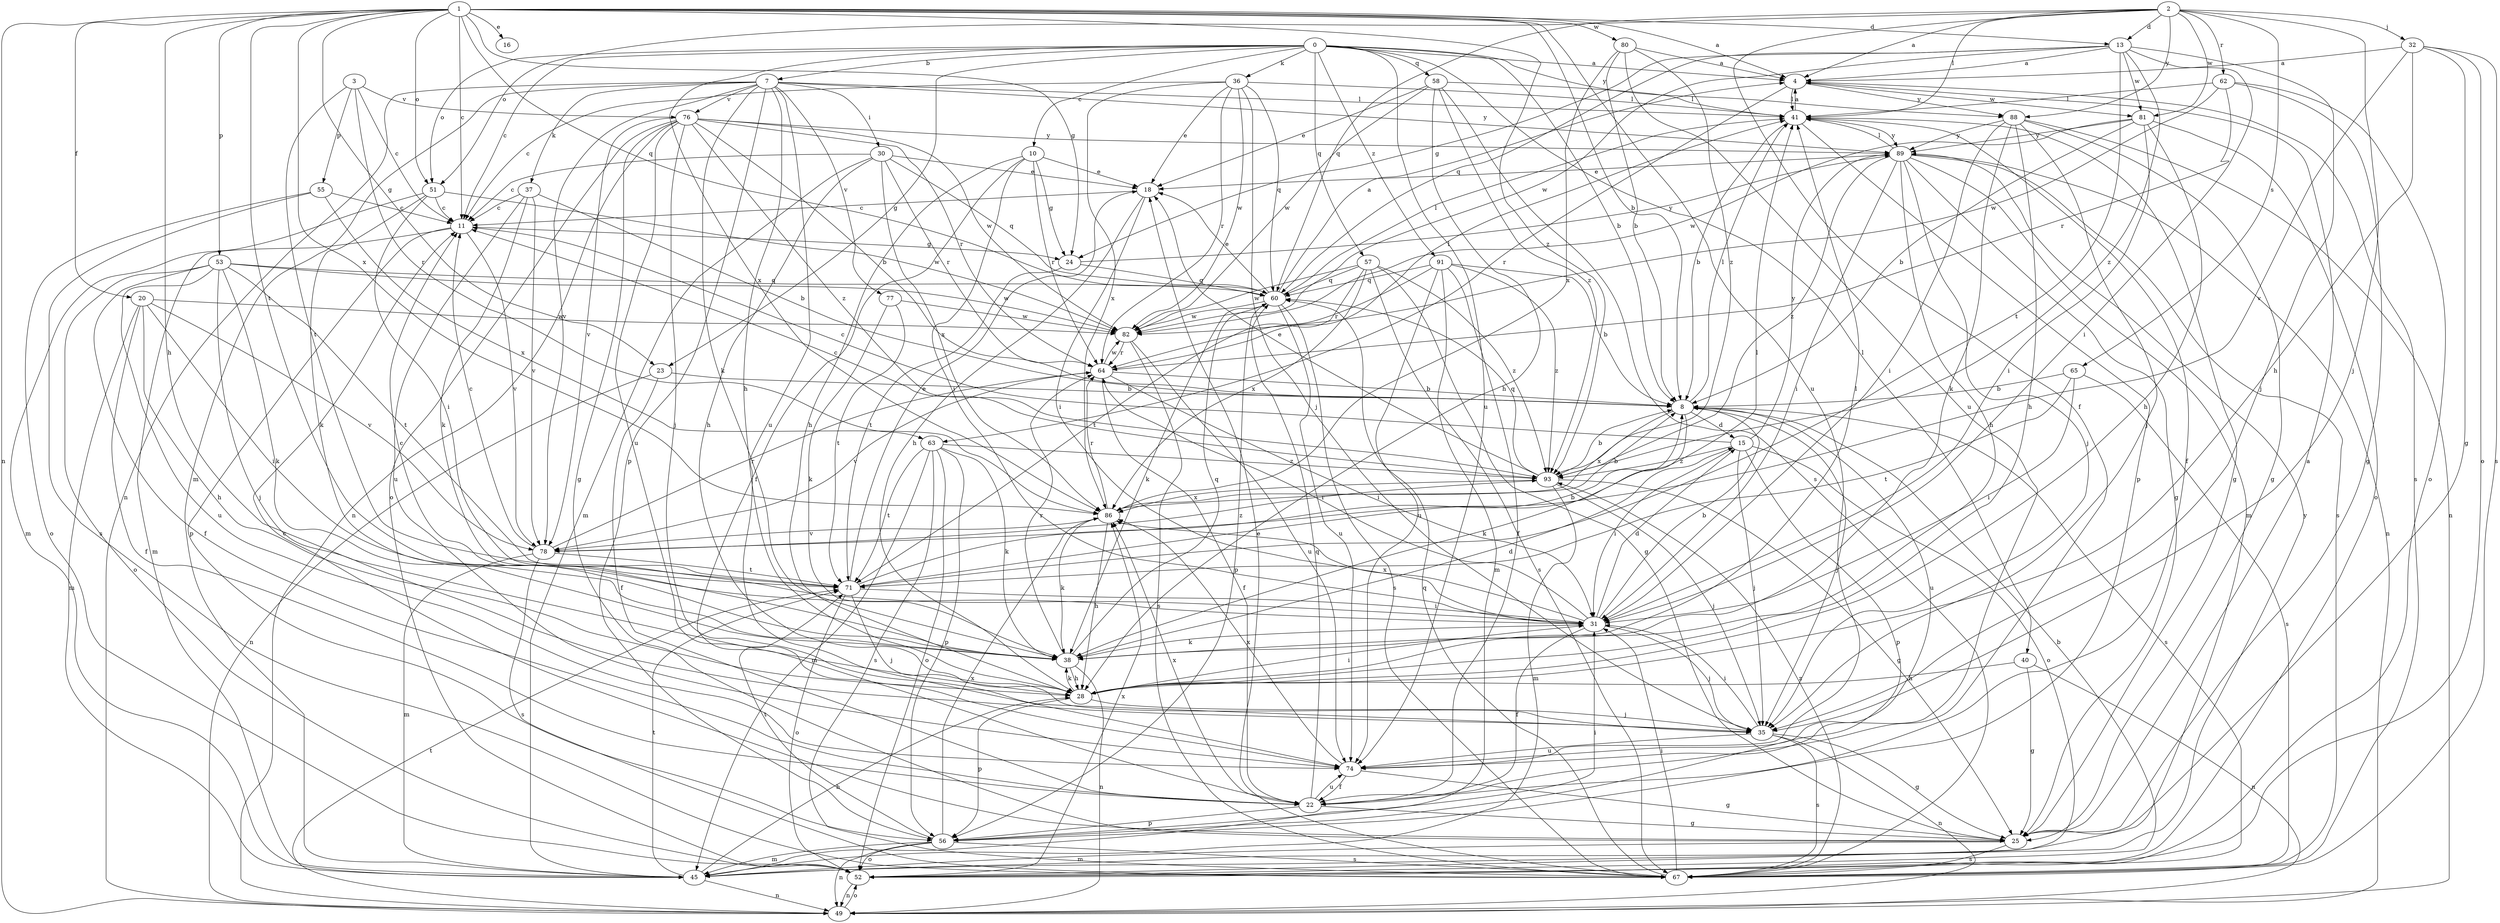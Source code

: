 strict digraph  {
0;
1;
2;
3;
4;
7;
8;
10;
11;
13;
15;
16;
18;
20;
22;
23;
24;
25;
28;
30;
31;
32;
35;
36;
37;
38;
40;
41;
45;
49;
51;
52;
53;
55;
56;
57;
58;
60;
62;
63;
64;
65;
67;
71;
74;
76;
77;
78;
80;
81;
82;
86;
88;
89;
91;
93;
0 -> 4  [label=a];
0 -> 7  [label=b];
0 -> 8  [label=b];
0 -> 10  [label=c];
0 -> 11  [label=c];
0 -> 23  [label=g];
0 -> 36  [label=k];
0 -> 40  [label=l];
0 -> 51  [label=o];
0 -> 57  [label=q];
0 -> 58  [label=q];
0 -> 74  [label=u];
0 -> 86  [label=x];
0 -> 88  [label=y];
0 -> 91  [label=z];
1 -> 4  [label=a];
1 -> 8  [label=b];
1 -> 11  [label=c];
1 -> 13  [label=d];
1 -> 16  [label=e];
1 -> 20  [label=f];
1 -> 23  [label=g];
1 -> 24  [label=g];
1 -> 28  [label=h];
1 -> 49  [label=n];
1 -> 51  [label=o];
1 -> 53  [label=p];
1 -> 60  [label=q];
1 -> 71  [label=t];
1 -> 74  [label=u];
1 -> 80  [label=w];
1 -> 86  [label=x];
1 -> 93  [label=z];
2 -> 4  [label=a];
2 -> 13  [label=d];
2 -> 22  [label=f];
2 -> 32  [label=j];
2 -> 35  [label=j];
2 -> 41  [label=l];
2 -> 51  [label=o];
2 -> 60  [label=q];
2 -> 62  [label=r];
2 -> 65  [label=s];
2 -> 81  [label=w];
2 -> 88  [label=y];
3 -> 11  [label=c];
3 -> 55  [label=p];
3 -> 63  [label=r];
3 -> 71  [label=t];
3 -> 76  [label=v];
4 -> 41  [label=l];
4 -> 63  [label=r];
4 -> 67  [label=s];
4 -> 81  [label=w];
4 -> 88  [label=y];
7 -> 28  [label=h];
7 -> 30  [label=i];
7 -> 37  [label=k];
7 -> 38  [label=k];
7 -> 41  [label=l];
7 -> 45  [label=m];
7 -> 49  [label=n];
7 -> 56  [label=p];
7 -> 74  [label=u];
7 -> 76  [label=v];
7 -> 77  [label=v];
7 -> 78  [label=v];
7 -> 89  [label=y];
8 -> 15  [label=d];
8 -> 35  [label=j];
8 -> 38  [label=k];
8 -> 41  [label=l];
8 -> 67  [label=s];
8 -> 74  [label=u];
8 -> 86  [label=x];
10 -> 18  [label=e];
10 -> 22  [label=f];
10 -> 24  [label=g];
10 -> 28  [label=h];
10 -> 31  [label=i];
10 -> 64  [label=r];
11 -> 24  [label=g];
11 -> 45  [label=m];
11 -> 56  [label=p];
11 -> 78  [label=v];
13 -> 4  [label=a];
13 -> 24  [label=g];
13 -> 31  [label=i];
13 -> 35  [label=j];
13 -> 60  [label=q];
13 -> 71  [label=t];
13 -> 81  [label=w];
13 -> 82  [label=w];
13 -> 93  [label=z];
15 -> 11  [label=c];
15 -> 31  [label=i];
15 -> 35  [label=j];
15 -> 52  [label=o];
15 -> 56  [label=p];
15 -> 89  [label=y];
15 -> 93  [label=z];
18 -> 11  [label=c];
18 -> 28  [label=h];
18 -> 31  [label=i];
20 -> 22  [label=f];
20 -> 28  [label=h];
20 -> 31  [label=i];
20 -> 45  [label=m];
20 -> 78  [label=v];
20 -> 82  [label=w];
22 -> 25  [label=g];
22 -> 56  [label=p];
22 -> 60  [label=q];
22 -> 74  [label=u];
22 -> 86  [label=x];
23 -> 8  [label=b];
23 -> 22  [label=f];
23 -> 49  [label=n];
24 -> 60  [label=q];
24 -> 71  [label=t];
24 -> 89  [label=y];
25 -> 4  [label=a];
25 -> 11  [label=c];
25 -> 45  [label=m];
25 -> 67  [label=s];
28 -> 31  [label=i];
28 -> 35  [label=j];
28 -> 38  [label=k];
28 -> 56  [label=p];
30 -> 11  [label=c];
30 -> 18  [label=e];
30 -> 28  [label=h];
30 -> 45  [label=m];
30 -> 60  [label=q];
30 -> 64  [label=r];
30 -> 86  [label=x];
31 -> 8  [label=b];
31 -> 15  [label=d];
31 -> 22  [label=f];
31 -> 35  [label=j];
31 -> 38  [label=k];
31 -> 64  [label=r];
31 -> 86  [label=x];
32 -> 4  [label=a];
32 -> 25  [label=g];
32 -> 28  [label=h];
32 -> 52  [label=o];
32 -> 67  [label=s];
32 -> 78  [label=v];
35 -> 25  [label=g];
35 -> 31  [label=i];
35 -> 49  [label=n];
35 -> 67  [label=s];
35 -> 74  [label=u];
36 -> 11  [label=c];
36 -> 18  [label=e];
36 -> 35  [label=j];
36 -> 41  [label=l];
36 -> 60  [label=q];
36 -> 64  [label=r];
36 -> 82  [label=w];
36 -> 86  [label=x];
37 -> 8  [label=b];
37 -> 11  [label=c];
37 -> 38  [label=k];
37 -> 74  [label=u];
37 -> 78  [label=v];
38 -> 11  [label=c];
38 -> 15  [label=d];
38 -> 28  [label=h];
38 -> 41  [label=l];
38 -> 49  [label=n];
38 -> 60  [label=q];
38 -> 64  [label=r];
40 -> 25  [label=g];
40 -> 28  [label=h];
40 -> 49  [label=n];
41 -> 4  [label=a];
41 -> 8  [label=b];
41 -> 22  [label=f];
41 -> 25  [label=g];
41 -> 56  [label=p];
41 -> 89  [label=y];
45 -> 28  [label=h];
45 -> 49  [label=n];
45 -> 71  [label=t];
45 -> 89  [label=y];
49 -> 52  [label=o];
49 -> 71  [label=t];
51 -> 11  [label=c];
51 -> 31  [label=i];
51 -> 38  [label=k];
51 -> 45  [label=m];
51 -> 82  [label=w];
52 -> 8  [label=b];
52 -> 49  [label=n];
52 -> 86  [label=x];
53 -> 22  [label=f];
53 -> 35  [label=j];
53 -> 38  [label=k];
53 -> 52  [label=o];
53 -> 60  [label=q];
53 -> 71  [label=t];
53 -> 74  [label=u];
53 -> 82  [label=w];
55 -> 11  [label=c];
55 -> 52  [label=o];
55 -> 67  [label=s];
55 -> 86  [label=x];
56 -> 31  [label=i];
56 -> 45  [label=m];
56 -> 49  [label=n];
56 -> 52  [label=o];
56 -> 67  [label=s];
56 -> 71  [label=t];
56 -> 86  [label=x];
57 -> 25  [label=g];
57 -> 60  [label=q];
57 -> 67  [label=s];
57 -> 71  [label=t];
57 -> 82  [label=w];
57 -> 86  [label=x];
57 -> 93  [label=z];
58 -> 18  [label=e];
58 -> 28  [label=h];
58 -> 41  [label=l];
58 -> 67  [label=s];
58 -> 82  [label=w];
58 -> 93  [label=z];
60 -> 4  [label=a];
60 -> 18  [label=e];
60 -> 38  [label=k];
60 -> 41  [label=l];
60 -> 56  [label=p];
60 -> 67  [label=s];
60 -> 74  [label=u];
60 -> 82  [label=w];
62 -> 25  [label=g];
62 -> 41  [label=l];
62 -> 52  [label=o];
62 -> 64  [label=r];
62 -> 82  [label=w];
63 -> 38  [label=k];
63 -> 45  [label=m];
63 -> 52  [label=o];
63 -> 56  [label=p];
63 -> 67  [label=s];
63 -> 71  [label=t];
63 -> 93  [label=z];
64 -> 8  [label=b];
64 -> 22  [label=f];
64 -> 31  [label=i];
64 -> 41  [label=l];
64 -> 78  [label=v];
64 -> 82  [label=w];
65 -> 8  [label=b];
65 -> 31  [label=i];
65 -> 67  [label=s];
65 -> 71  [label=t];
67 -> 18  [label=e];
67 -> 31  [label=i];
67 -> 60  [label=q];
67 -> 93  [label=z];
71 -> 8  [label=b];
71 -> 18  [label=e];
71 -> 31  [label=i];
71 -> 35  [label=j];
71 -> 41  [label=l];
71 -> 52  [label=o];
74 -> 22  [label=f];
74 -> 25  [label=g];
74 -> 86  [label=x];
76 -> 8  [label=b];
76 -> 25  [label=g];
76 -> 35  [label=j];
76 -> 49  [label=n];
76 -> 52  [label=o];
76 -> 64  [label=r];
76 -> 74  [label=u];
76 -> 78  [label=v];
76 -> 82  [label=w];
76 -> 89  [label=y];
76 -> 93  [label=z];
77 -> 38  [label=k];
77 -> 71  [label=t];
77 -> 82  [label=w];
78 -> 11  [label=c];
78 -> 45  [label=m];
78 -> 64  [label=r];
78 -> 67  [label=s];
78 -> 71  [label=t];
78 -> 93  [label=z];
80 -> 4  [label=a];
80 -> 8  [label=b];
80 -> 74  [label=u];
80 -> 86  [label=x];
80 -> 93  [label=z];
81 -> 8  [label=b];
81 -> 28  [label=h];
81 -> 31  [label=i];
81 -> 52  [label=o];
81 -> 82  [label=w];
81 -> 89  [label=y];
82 -> 64  [label=r];
82 -> 67  [label=s];
82 -> 74  [label=u];
86 -> 8  [label=b];
86 -> 28  [label=h];
86 -> 38  [label=k];
86 -> 64  [label=r];
86 -> 78  [label=v];
88 -> 25  [label=g];
88 -> 28  [label=h];
88 -> 31  [label=i];
88 -> 35  [label=j];
88 -> 38  [label=k];
88 -> 49  [label=n];
88 -> 89  [label=y];
89 -> 18  [label=e];
89 -> 25  [label=g];
89 -> 28  [label=h];
89 -> 31  [label=i];
89 -> 35  [label=j];
89 -> 41  [label=l];
89 -> 45  [label=m];
89 -> 49  [label=n];
89 -> 67  [label=s];
89 -> 93  [label=z];
91 -> 8  [label=b];
91 -> 22  [label=f];
91 -> 45  [label=m];
91 -> 60  [label=q];
91 -> 64  [label=r];
91 -> 74  [label=u];
91 -> 93  [label=z];
93 -> 8  [label=b];
93 -> 11  [label=c];
93 -> 18  [label=e];
93 -> 25  [label=g];
93 -> 35  [label=j];
93 -> 45  [label=m];
93 -> 60  [label=q];
93 -> 86  [label=x];
}
